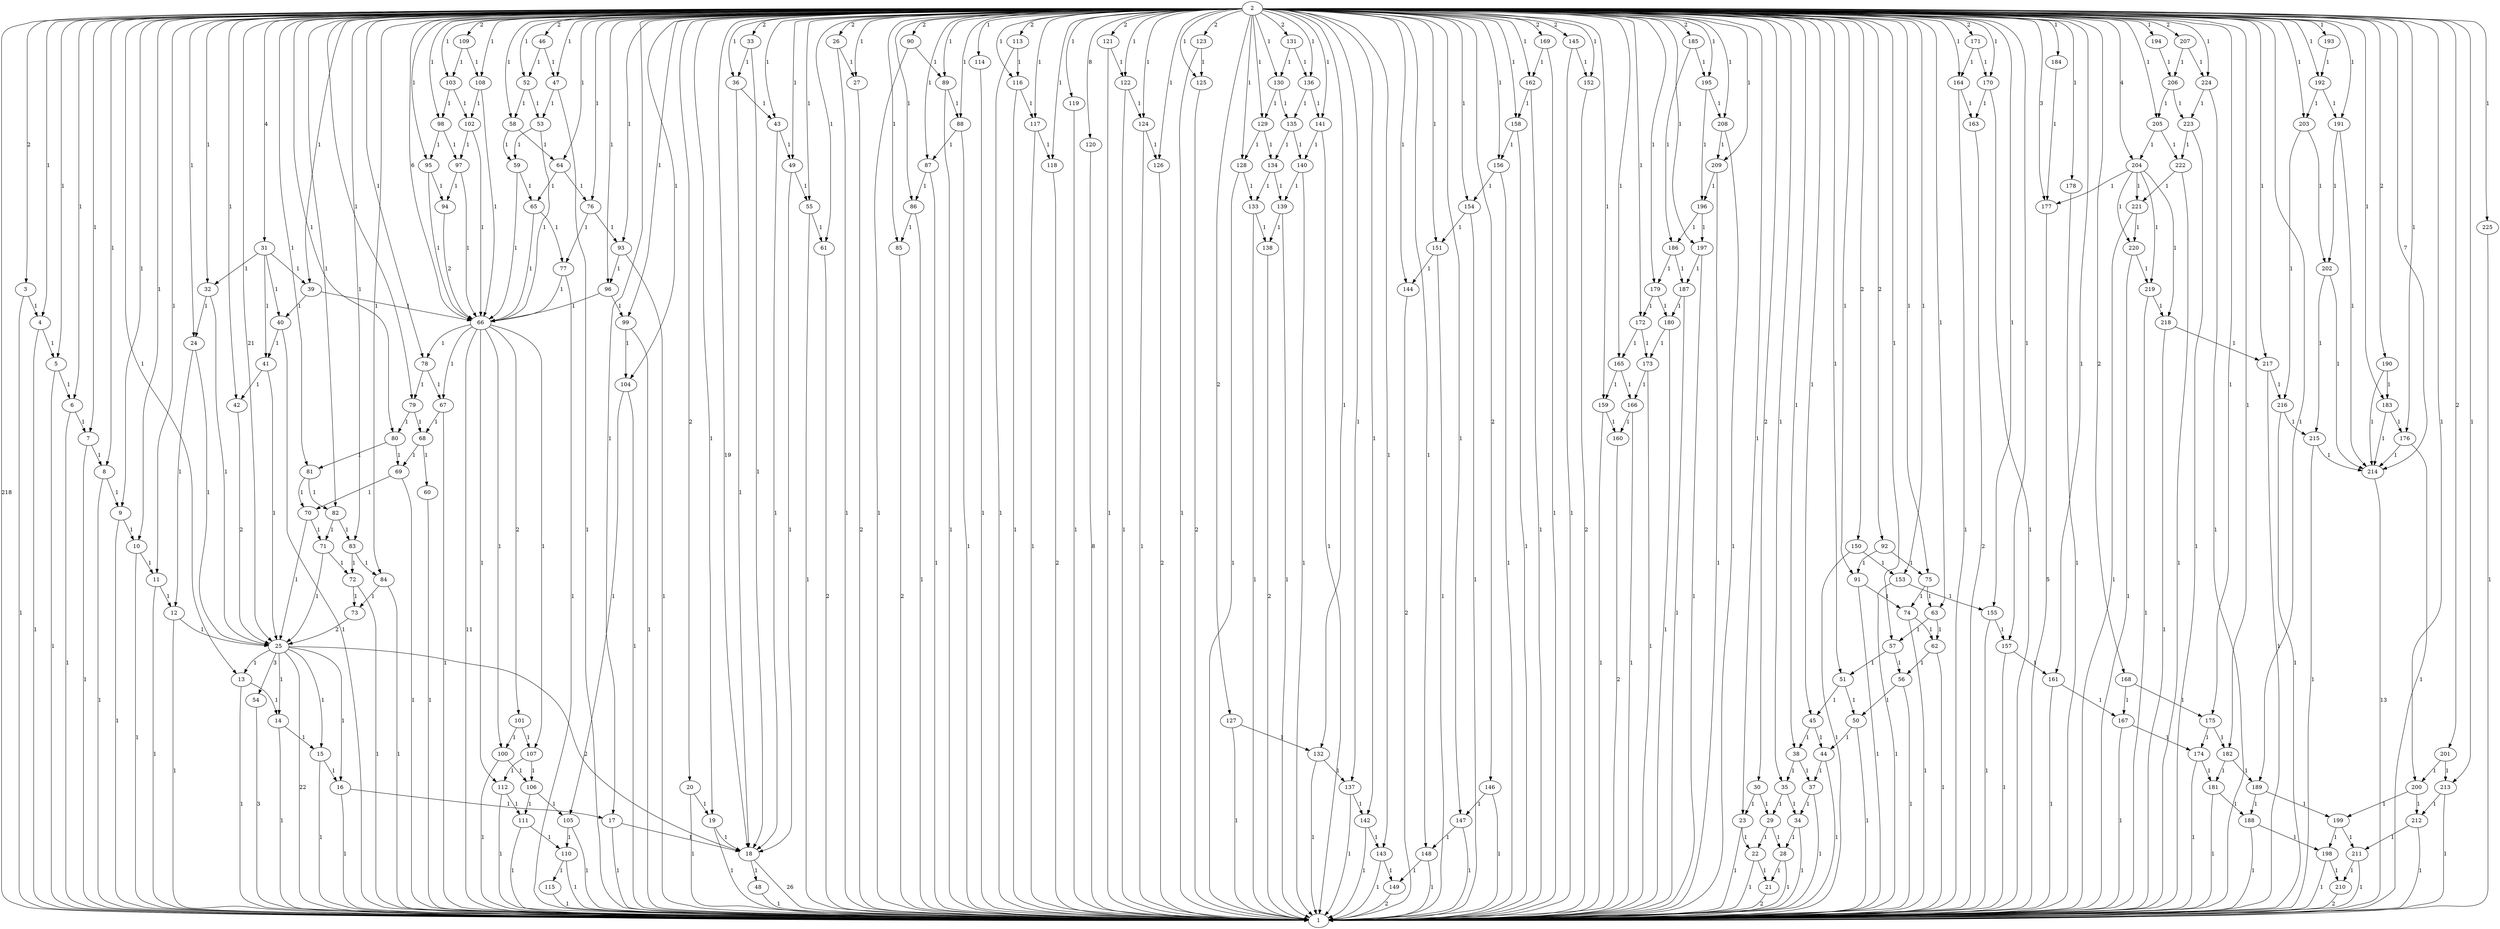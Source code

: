 digraph {
2 -> 1 [label=218];
2 -> 3 [label=2];
2 -> 4 [label=1];
2 -> 5 [label=1];
2 -> 6 [label=1];
2 -> 7 [label=1];
2 -> 8 [label=1];
2 -> 9 [label=1];
2 -> 10 [label=1];
2 -> 11 [label=1];
2 -> 13 [label=1];
2 -> 17 [label=1];
2 -> 18 [label=19];
2 -> 19 [label=1];
2 -> 20 [label=2];
2 -> 23 [label=1];
2 -> 24 [label=1];
2 -> 25 [label=21];
2 -> 26 [label=2];
2 -> 27 [label=1];
2 -> 30 [label=2];
2 -> 31 [label=4];
2 -> 32 [label=1];
2 -> 33 [label=2];
2 -> 35 [label=1];
2 -> 36 [label=1];
2 -> 38 [label=1];
2 -> 39 [label=1];
2 -> 42 [label=1];
2 -> 43 [label=1];
2 -> 45 [label=1];
2 -> 46 [label=2];
2 -> 47 [label=1];
2 -> 49 [label=1];
2 -> 51 [label=1];
2 -> 52 [label=1];
2 -> 55 [label=1];
2 -> 57 [label=1];
2 -> 58 [label=1];
2 -> 61 [label=1];
2 -> 63 [label=1];
2 -> 64 [label=1];
2 -> 66 [label=6];
2 -> 75 [label=1];
2 -> 76 [label=1];
2 -> 78 [label=1];
2 -> 79 [label=1];
2 -> 80 [label=1];
2 -> 81 [label=1];
2 -> 82 [label=1];
2 -> 83 [label=1];
2 -> 84 [label=1];
2 -> 85 [label=1];
2 -> 86 [label=1];
2 -> 87 [label=1];
2 -> 88 [label=1];
2 -> 89 [label=1];
2 -> 90 [label=2];
2 -> 91 [label=1];
2 -> 92 [label=2];
2 -> 93 [label=1];
2 -> 95 [label=1];
2 -> 96 [label=1];
2 -> 98 [label=1];
2 -> 99 [label=1];
2 -> 103 [label=1];
2 -> 104 [label=1];
2 -> 108 [label=1];
2 -> 109 [label=2];
2 -> 113 [label=2];
2 -> 114 [label=1];
2 -> 116 [label=1];
2 -> 117 [label=1];
2 -> 118 [label=1];
2 -> 119 [label=1];
2 -> 120 [label=8];
2 -> 121 [label=2];
2 -> 122 [label=1];
2 -> 123 [label=2];
2 -> 124 [label=1];
2 -> 125 [label=1];
2 -> 126 [label=1];
2 -> 127 [label=2];
2 -> 128 [label=1];
2 -> 129 [label=1];
2 -> 130 [label=1];
2 -> 131 [label=2];
2 -> 132 [label=1];
2 -> 136 [label=1];
2 -> 137 [label=1];
2 -> 141 [label=1];
2 -> 142 [label=1];
2 -> 143 [label=1];
2 -> 144 [label=1];
2 -> 145 [label=2];
2 -> 146 [label=2];
2 -> 147 [label=1];
2 -> 148 [label=1];
2 -> 150 [label=2];
2 -> 151 [label=1];
2 -> 152 [label=1];
2 -> 153 [label=1];
2 -> 154 [label=1];
2 -> 155 [label=1];
2 -> 156 [label=1];
2 -> 157 [label=1];
2 -> 158 [label=1];
2 -> 159 [label=1];
2 -> 161 [label=1];
2 -> 162 [label=1];
2 -> 164 [label=1];
2 -> 165 [label=1];
2 -> 168 [label=2];
2 -> 169 [label=2];
2 -> 170 [label=1];
2 -> 171 [label=2];
2 -> 172 [label=1];
2 -> 175 [label=1];
2 -> 176 [label=1];
2 -> 177 [label=3];
2 -> 178 [label=1];
2 -> 179 [label=1];
2 -> 182 [label=1];
2 -> 183 [label=1];
2 -> 184 [label=1];
2 -> 185 [label=2];
2 -> 189 [label=1];
2 -> 190 [label=2];
2 -> 191 [label=1];
2 -> 192 [label=1];
2 -> 193 [label=1];
2 -> 194 [label=1];
2 -> 195 [label=1];
2 -> 197 [label=1];
2 -> 200 [label=1];
2 -> 201 [label=2];
2 -> 203 [label=1];
2 -> 204 [label=4];
2 -> 205 [label=1];
2 -> 207 [label=2];
2 -> 208 [label=1];
2 -> 209 [label=1];
2 -> 213 [label=1];
2 -> 214 [label=7];
2 -> 217 [label=1];
2 -> 224 [label=1];
2 -> 225 [label=1];
3 -> 1 [label=1];
3 -> 4 [label=1];
4 -> 1 [label=1];
4 -> 5 [label=1];
5 -> 1 [label=1];
5 -> 6 [label=1];
6 -> 1 [label=1];
6 -> 7 [label=1];
7 -> 1 [label=1];
7 -> 8 [label=1];
8 -> 1 [label=1];
8 -> 9 [label=1];
9 -> 1 [label=1];
9 -> 10 [label=1];
10 -> 1 [label=1];
10 -> 11 [label=1];
11 -> 1 [label=1];
11 -> 12 [label=1];
12 -> 1 [label=1];
12 -> 25 [label=1];
13 -> 1 [label=1];
13 -> 14 [label=1];
14 -> 1 [label=1];
14 -> 15 [label=1];
15 -> 1 [label=1];
15 -> 16 [label=1];
16 -> 1 [label=1];
16 -> 17 [label=1];
17 -> 1 [label=1];
17 -> 18 [label=1];
18 -> 1 [label=26];
18 -> 48 [label=1];
19 -> 1 [label=1];
19 -> 18 [label=1];
20 -> 1 [label=1];
20 -> 19 [label=1];
21 -> 1 [label=2];
22 -> 1 [label=1];
22 -> 21 [label=1];
23 -> 1 [label=1];
23 -> 22 [label=1];
24 -> 12 [label=1];
24 -> 25 [label=1];
25 -> 1 [label=22];
25 -> 13 [label=1];
25 -> 14 [label=1];
25 -> 15 [label=1];
25 -> 16 [label=1];
25 -> 18 [label=2];
25 -> 54 [label=3];
26 -> 1 [label=1];
26 -> 27 [label=1];
27 -> 1 [label=2];
28 -> 1 [label=1];
28 -> 21 [label=1];
29 -> 22 [label=1];
29 -> 28 [label=1];
30 -> 23 [label=1];
30 -> 29 [label=1];
31 -> 32 [label=1];
31 -> 39 [label=1];
31 -> 40 [label=1];
31 -> 41 [label=1];
32 -> 24 [label=1];
32 -> 25 [label=1];
33 -> 18 [label=1];
33 -> 36 [label=1];
34 -> 1 [label=1];
34 -> 28 [label=1];
35 -> 29 [label=1];
35 -> 34 [label=1];
36 -> 18 [label=1];
36 -> 43 [label=1];
37 -> 1 [label=1];
37 -> 34 [label=1];
38 -> 35 [label=1];
38 -> 37 [label=1];
39 -> 40 [label=1];
39 -> 66 [label=1];
40 -> 1 [label=1];
40 -> 41 [label=1];
41 -> 25 [label=1];
41 -> 42 [label=1];
42 -> 25 [label=2];
43 -> 18 [label=1];
43 -> 49 [label=1];
44 -> 1 [label=1];
44 -> 37 [label=1];
45 -> 38 [label=1];
45 -> 44 [label=1];
46 -> 47 [label=1];
46 -> 52 [label=1];
47 -> 1 [label=1];
47 -> 53 [label=1];
48 -> 1 [label=1];
49 -> 18 [label=1];
49 -> 55 [label=1];
50 -> 1 [label=1];
50 -> 44 [label=1];
51 -> 45 [label=1];
51 -> 50 [label=1];
52 -> 53 [label=1];
52 -> 58 [label=1];
53 -> 59 [label=1];
53 -> 66 [label=1];
54 -> 1 [label=3];
55 -> 1 [label=1];
55 -> 61 [label=1];
56 -> 1 [label=1];
56 -> 50 [label=1];
57 -> 51 [label=1];
57 -> 56 [label=1];
58 -> 59 [label=1];
58 -> 64 [label=1];
59 -> 65 [label=1];
59 -> 66 [label=1];
60 -> 1 [label=1];
61 -> 1 [label=2];
62 -> 1 [label=1];
62 -> 56 [label=1];
63 -> 57 [label=1];
63 -> 62 [label=1];
64 -> 65 [label=1];
64 -> 76 [label=1];
65 -> 66 [label=1];
65 -> 77 [label=1];
66 -> 1 [label=11];
66 -> 67 [label=1];
66 -> 78 [label=1];
66 -> 100 [label=1];
66 -> 101 [label=2];
66 -> 107 [label=1];
66 -> 112 [label=1];
67 -> 1 [label=1];
67 -> 68 [label=1];
68 -> 60 [label=1];
68 -> 69 [label=1];
69 -> 1 [label=1];
69 -> 70 [label=1];
70 -> 25 [label=1];
70 -> 71 [label=1];
71 -> 25 [label=1];
71 -> 72 [label=1];
72 -> 1 [label=1];
72 -> 73 [label=1];
73 -> 25 [label=2];
74 -> 1 [label=1];
74 -> 62 [label=1];
75 -> 63 [label=1];
75 -> 74 [label=1];
76 -> 77 [label=1];
76 -> 93 [label=1];
77 -> 1 [label=1];
77 -> 66 [label=1];
78 -> 67 [label=1];
78 -> 79 [label=1];
79 -> 68 [label=1];
79 -> 80 [label=1];
80 -> 69 [label=1];
80 -> 81 [label=1];
81 -> 70 [label=1];
81 -> 82 [label=1];
82 -> 71 [label=1];
82 -> 83 [label=1];
83 -> 72 [label=1];
83 -> 84 [label=1];
84 -> 1 [label=1];
84 -> 73 [label=1];
85 -> 1 [label=2];
86 -> 1 [label=1];
86 -> 85 [label=1];
87 -> 1 [label=1];
87 -> 86 [label=1];
88 -> 1 [label=1];
88 -> 87 [label=1];
89 -> 1 [label=1];
89 -> 88 [label=1];
90 -> 1 [label=1];
90 -> 89 [label=1];
91 -> 1 [label=1];
91 -> 74 [label=1];
92 -> 75 [label=1];
92 -> 91 [label=1];
93 -> 1 [label=1];
93 -> 96 [label=1];
94 -> 66 [label=2];
95 -> 66 [label=1];
95 -> 94 [label=1];
96 -> 66 [label=1];
96 -> 99 [label=1];
97 -> 66 [label=1];
97 -> 94 [label=1];
98 -> 95 [label=1];
98 -> 97 [label=1];
99 -> 1 [label=1];
99 -> 104 [label=1];
100 -> 1 [label=1];
100 -> 106 [label=1];
101 -> 100 [label=1];
101 -> 107 [label=1];
102 -> 66 [label=1];
102 -> 97 [label=1];
103 -> 98 [label=1];
103 -> 102 [label=1];
104 -> 1 [label=1];
104 -> 105 [label=1];
105 -> 1 [label=1];
105 -> 110 [label=1];
106 -> 105 [label=1];
106 -> 111 [label=1];
107 -> 106 [label=1];
107 -> 112 [label=1];
108 -> 66 [label=1];
108 -> 102 [label=1];
109 -> 103 [label=1];
109 -> 108 [label=1];
110 -> 1 [label=1];
110 -> 115 [label=1];
111 -> 1 [label=1];
111 -> 110 [label=1];
112 -> 1 [label=1];
112 -> 111 [label=1];
113 -> 1 [label=1];
113 -> 116 [label=1];
114 -> 1 [label=1];
115 -> 1 [label=1];
116 -> 1 [label=1];
116 -> 117 [label=1];
117 -> 1 [label=1];
117 -> 118 [label=1];
118 -> 1 [label=2];
119 -> 1 [label=1];
120 -> 1 [label=8];
121 -> 1 [label=1];
121 -> 122 [label=1];
122 -> 1 [label=1];
122 -> 124 [label=1];
123 -> 1 [label=1];
123 -> 125 [label=1];
124 -> 1 [label=1];
124 -> 126 [label=1];
125 -> 1 [label=2];
126 -> 1 [label=2];
127 -> 1 [label=1];
127 -> 132 [label=1];
128 -> 1 [label=1];
128 -> 133 [label=1];
129 -> 128 [label=1];
129 -> 134 [label=1];
130 -> 129 [label=1];
130 -> 135 [label=1];
131 -> 130 [label=1];
131 -> 136 [label=1];
132 -> 1 [label=1];
132 -> 137 [label=1];
133 -> 1 [label=1];
133 -> 138 [label=1];
134 -> 133 [label=1];
134 -> 139 [label=1];
135 -> 134 [label=1];
135 -> 140 [label=1];
136 -> 135 [label=1];
136 -> 141 [label=1];
137 -> 1 [label=1];
137 -> 142 [label=1];
138 -> 1 [label=2];
139 -> 1 [label=1];
139 -> 138 [label=1];
140 -> 1 [label=1];
140 -> 139 [label=1];
141 -> 1 [label=1];
141 -> 140 [label=1];
142 -> 1 [label=1];
142 -> 143 [label=1];
143 -> 1 [label=1];
143 -> 149 [label=1];
144 -> 1 [label=2];
145 -> 1 [label=1];
145 -> 152 [label=1];
146 -> 1 [label=1];
146 -> 147 [label=1];
147 -> 1 [label=1];
147 -> 148 [label=1];
148 -> 1 [label=1];
148 -> 149 [label=1];
149 -> 1 [label=2];
150 -> 1 [label=1];
150 -> 153 [label=1];
151 -> 1 [label=1];
151 -> 144 [label=1];
152 -> 1 [label=2];
153 -> 1 [label=1];
153 -> 155 [label=1];
154 -> 1 [label=1];
154 -> 151 [label=1];
155 -> 1 [label=1];
155 -> 157 [label=1];
156 -> 1 [label=1];
156 -> 154 [label=1];
157 -> 1 [label=1];
157 -> 161 [label=1];
158 -> 1 [label=1];
158 -> 156 [label=1];
159 -> 1 [label=1];
159 -> 160 [label=1];
160 -> 1 [label=2];
161 -> 1 [label=1];
161 -> 167 [label=1];
162 -> 1 [label=1];
162 -> 158 [label=1];
163 -> 1 [label=2];
164 -> 1 [label=1];
164 -> 163 [label=1];
165 -> 159 [label=1];
165 -> 166 [label=1];
166 -> 1 [label=1];
166 -> 160 [label=1];
167 -> 1 [label=1];
167 -> 174 [label=1];
168 -> 167 [label=1];
168 -> 175 [label=1];
169 -> 1 [label=1];
169 -> 162 [label=1];
170 -> 1 [label=1];
170 -> 163 [label=1];
171 -> 164 [label=1];
171 -> 170 [label=1];
172 -> 165 [label=1];
172 -> 173 [label=1];
173 -> 1 [label=1];
173 -> 166 [label=1];
174 -> 1 [label=1];
174 -> 181 [label=1];
175 -> 174 [label=1];
175 -> 182 [label=1];
176 -> 1 [label=1];
176 -> 214 [label=1];
177 -> 1 [label=5];
178 -> 1 [label=1];
179 -> 172 [label=1];
179 -> 180 [label=1];
180 -> 1 [label=1];
180 -> 173 [label=1];
181 -> 1 [label=1];
181 -> 188 [label=1];
182 -> 181 [label=1];
182 -> 189 [label=1];
183 -> 176 [label=1];
183 -> 214 [label=1];
184 -> 177 [label=1];
185 -> 186 [label=1];
185 -> 195 [label=1];
186 -> 179 [label=1];
186 -> 187 [label=1];
187 -> 1 [label=1];
187 -> 180 [label=1];
188 -> 1 [label=1];
188 -> 198 [label=1];
189 -> 188 [label=1];
189 -> 199 [label=1];
190 -> 183 [label=1];
190 -> 214 [label=1];
191 -> 202 [label=1];
191 -> 214 [label=1];
192 -> 191 [label=1];
192 -> 203 [label=1];
193 -> 192 [label=1];
194 -> 206 [label=1];
195 -> 196 [label=1];
195 -> 208 [label=1];
196 -> 186 [label=1];
196 -> 197 [label=1];
197 -> 1 [label=1];
197 -> 187 [label=1];
198 -> 1 [label=1];
198 -> 210 [label=1];
199 -> 198 [label=1];
199 -> 211 [label=1];
200 -> 199 [label=1];
200 -> 212 [label=1];
201 -> 200 [label=1];
201 -> 213 [label=1];
202 -> 214 [label=1];
202 -> 215 [label=1];
203 -> 202 [label=1];
203 -> 216 [label=1];
204 -> 177 [label=1];
204 -> 218 [label=1];
204 -> 219 [label=1];
204 -> 220 [label=1];
204 -> 221 [label=1];
205 -> 204 [label=1];
205 -> 222 [label=1];
206 -> 205 [label=1];
206 -> 223 [label=1];
207 -> 206 [label=1];
207 -> 224 [label=1];
208 -> 1 [label=1];
208 -> 209 [label=1];
209 -> 1 [label=1];
209 -> 196 [label=1];
210 -> 1 [label=2];
211 -> 1 [label=1];
211 -> 210 [label=1];
212 -> 1 [label=1];
212 -> 211 [label=1];
213 -> 1 [label=1];
213 -> 212 [label=1];
214 -> 1 [label=13];
215 -> 1 [label=1];
215 -> 214 [label=1];
216 -> 1 [label=1];
216 -> 215 [label=1];
217 -> 1 [label=1];
217 -> 216 [label=1];
218 -> 1 [label=1];
218 -> 217 [label=1];
219 -> 1 [label=1];
219 -> 218 [label=1];
220 -> 1 [label=1];
220 -> 219 [label=1];
221 -> 1 [label=1];
221 -> 220 [label=1];
222 -> 1 [label=1];
222 -> 221 [label=1];
223 -> 1 [label=1];
223 -> 222 [label=1];
224 -> 1 [label=1];
224 -> 223 [label=1];
225 -> 1 [label=1];
}